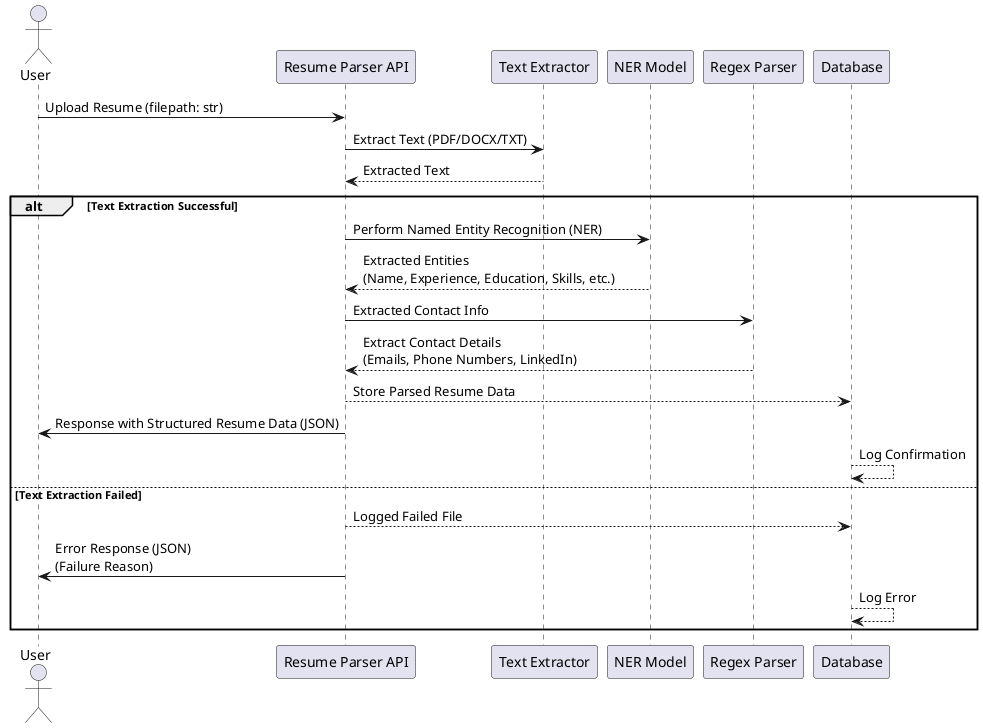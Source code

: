 @startuml ResumeParser

actor User
participant "Resume Parser API" as API
participant "Text Extractor" as TextExtractor
participant "NER Model" as NER
participant "Regex Parser" as Regex
participant "Database" as DB

User -> API: Upload Resume (filepath: str)
API -> TextExtractor: Extract Text (PDF/DOCX/TXT)
TextExtractor --> API: Extracted Text

alt Text Extraction Successful
    API -> NER: Perform Named Entity Recognition (NER)
    NER --> API: Extracted Entities \n(Name, Experience, Education, Skills, etc.)
    
    API -> Regex: Extracted Contact Info
    Regex --> API: Extract Contact Details \n(Emails, Phone Numbers, LinkedIn)

    API --> DB: Store Parsed Resume Data
    API -> User: Response with Structured Resume Data (JSON)
    DB-->DB: Log Confirmation
else Text Extraction Failed
    API --> DB: Logged Failed File
    API -> User: Error Response (JSON) \n(Failure Reason)
    DB-->DB: Log Error
end

@enduml
